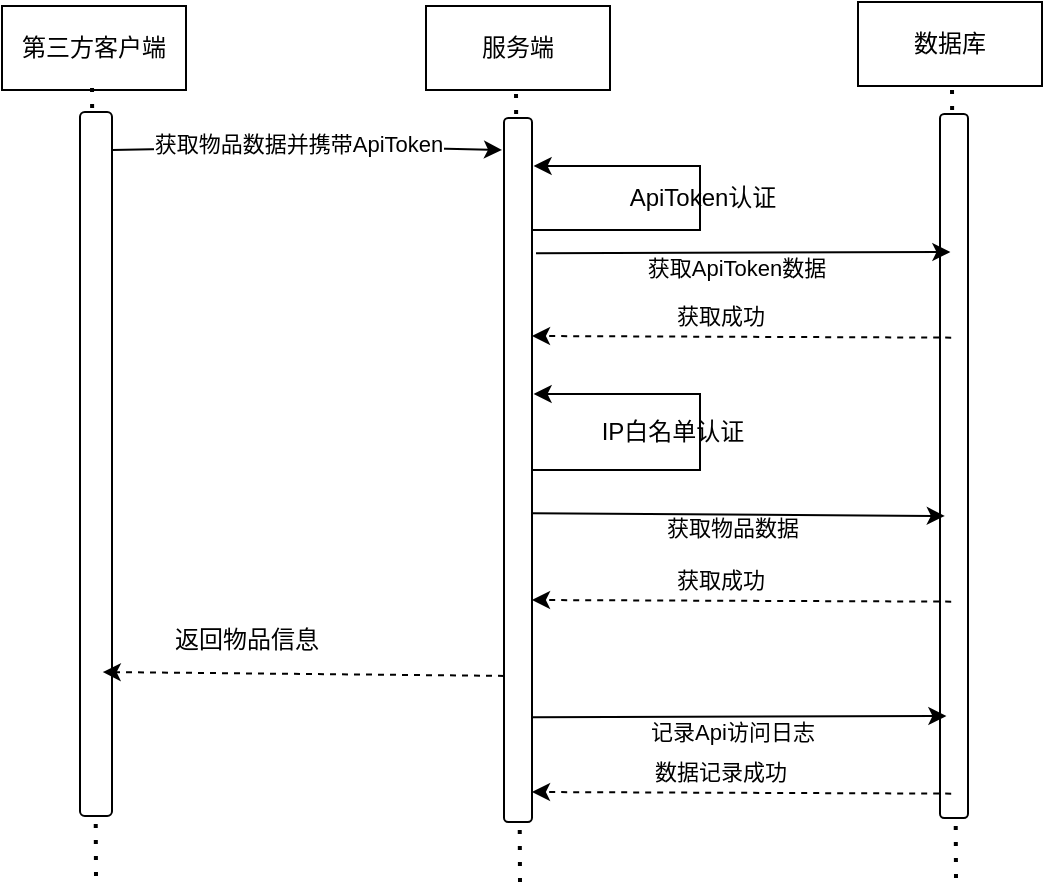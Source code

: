 <mxfile version="26.0.16">
  <diagram name="第 1 页" id="KWmwhhMcyVEOXyKgIDqz">
    <mxGraphModel dx="868" dy="478" grid="0" gridSize="10" guides="1" tooltips="1" connect="1" arrows="1" fold="1" page="0" pageScale="1" pageWidth="827" pageHeight="1169" math="0" shadow="0">
      <root>
        <mxCell id="0" />
        <mxCell id="1" parent="0" />
        <mxCell id="LHpP83h3TlTLteyzTE3w-1" value="第三方客户端" style="rounded=0;whiteSpace=wrap;html=1;" vertex="1" parent="1">
          <mxGeometry x="30" y="98" width="92" height="42" as="geometry" />
        </mxCell>
        <mxCell id="LHpP83h3TlTLteyzTE3w-2" value="" style="endArrow=none;dashed=1;html=1;dashPattern=1 3;strokeWidth=2;rounded=0;" edge="1" parent="1">
          <mxGeometry width="50" height="50" relative="1" as="geometry">
            <mxPoint x="77" y="533" as="sourcePoint" />
            <mxPoint x="75" y="137" as="targetPoint" />
          </mxGeometry>
        </mxCell>
        <mxCell id="LHpP83h3TlTLteyzTE3w-3" value="" style="rounded=1;whiteSpace=wrap;html=1;" vertex="1" parent="1">
          <mxGeometry x="69" y="151" width="16" height="352" as="geometry" />
        </mxCell>
        <mxCell id="LHpP83h3TlTLteyzTE3w-4" value="服务端" style="rounded=0;whiteSpace=wrap;html=1;" vertex="1" parent="1">
          <mxGeometry x="242" y="98" width="92" height="42" as="geometry" />
        </mxCell>
        <mxCell id="LHpP83h3TlTLteyzTE3w-5" value="数据库" style="rounded=0;whiteSpace=wrap;html=1;" vertex="1" parent="1">
          <mxGeometry x="458" y="96" width="92" height="42" as="geometry" />
        </mxCell>
        <mxCell id="LHpP83h3TlTLteyzTE3w-6" value="" style="endArrow=none;dashed=1;html=1;dashPattern=1 3;strokeWidth=2;rounded=0;" edge="1" parent="1">
          <mxGeometry width="50" height="50" relative="1" as="geometry">
            <mxPoint x="289" y="536" as="sourcePoint" />
            <mxPoint x="287" y="140" as="targetPoint" />
          </mxGeometry>
        </mxCell>
        <mxCell id="LHpP83h3TlTLteyzTE3w-7" value="" style="rounded=1;whiteSpace=wrap;html=1;" vertex="1" parent="1">
          <mxGeometry x="281" y="154" width="14" height="352" as="geometry" />
        </mxCell>
        <mxCell id="LHpP83h3TlTLteyzTE3w-8" value="" style="endArrow=none;dashed=1;html=1;dashPattern=1 3;strokeWidth=2;rounded=0;" edge="1" parent="1">
          <mxGeometry width="50" height="50" relative="1" as="geometry">
            <mxPoint x="507" y="534" as="sourcePoint" />
            <mxPoint x="505" y="138" as="targetPoint" />
          </mxGeometry>
        </mxCell>
        <mxCell id="LHpP83h3TlTLteyzTE3w-9" value="" style="rounded=1;whiteSpace=wrap;html=1;" vertex="1" parent="1">
          <mxGeometry x="499" y="152" width="14" height="352" as="geometry" />
        </mxCell>
        <mxCell id="LHpP83h3TlTLteyzTE3w-10" value="" style="endArrow=classic;html=1;rounded=0;exitX=1.013;exitY=0.054;exitDx=0;exitDy=0;exitPerimeter=0;" edge="1" parent="1" source="LHpP83h3TlTLteyzTE3w-3">
          <mxGeometry width="50" height="50" relative="1" as="geometry">
            <mxPoint x="344" y="344" as="sourcePoint" />
            <mxPoint x="280" y="170" as="targetPoint" />
            <Array as="points">
              <mxPoint x="193" y="168" />
            </Array>
          </mxGeometry>
        </mxCell>
        <mxCell id="LHpP83h3TlTLteyzTE3w-11" value="获取物品数据并携带ApiToken" style="edgeLabel;html=1;align=center;verticalAlign=middle;resizable=0;points=[];" vertex="1" connectable="0" parent="LHpP83h3TlTLteyzTE3w-10">
          <mxGeometry x="-0.207" y="2" relative="1" as="geometry">
            <mxPoint x="15" as="offset" />
          </mxGeometry>
        </mxCell>
        <mxCell id="LHpP83h3TlTLteyzTE3w-12" value="" style="endArrow=classic;html=1;rounded=0;exitX=0.986;exitY=0.077;exitDx=0;exitDy=0;exitPerimeter=0;entryX=0.214;entryY=0.081;entryDx=0;entryDy=0;entryPerimeter=0;" edge="1" parent="1">
          <mxGeometry width="50" height="50" relative="1" as="geometry">
            <mxPoint x="297.004" y="221.594" as="sourcePoint" />
            <mxPoint x="504.196" y="221.002" as="targetPoint" />
          </mxGeometry>
        </mxCell>
        <mxCell id="LHpP83h3TlTLteyzTE3w-13" value="获取ApiToken数据" style="edgeLabel;html=1;align=center;verticalAlign=middle;resizable=0;points=[];" vertex="1" connectable="0" parent="LHpP83h3TlTLteyzTE3w-12">
          <mxGeometry x="-0.222" y="-2" relative="1" as="geometry">
            <mxPoint x="19" y="5" as="offset" />
          </mxGeometry>
        </mxCell>
        <mxCell id="LHpP83h3TlTLteyzTE3w-14" value="" style="endArrow=classic;html=1;rounded=0;dashed=1;entryX=0.814;entryY=0.164;entryDx=0;entryDy=0;entryPerimeter=0;exitX=0.214;exitY=0.172;exitDx=0;exitDy=0;exitPerimeter=0;" edge="1" parent="1">
          <mxGeometry width="50" height="50" relative="1" as="geometry">
            <mxPoint x="504.596" y="263.814" as="sourcePoint" />
            <mxPoint x="294.996" y="262.998" as="targetPoint" />
          </mxGeometry>
        </mxCell>
        <mxCell id="LHpP83h3TlTLteyzTE3w-15" value="获取成功" style="edgeLabel;html=1;align=center;verticalAlign=middle;resizable=0;points=[];" vertex="1" connectable="0" parent="LHpP83h3TlTLteyzTE3w-14">
          <mxGeometry x="0.132" y="4" relative="1" as="geometry">
            <mxPoint x="3" y="-15" as="offset" />
          </mxGeometry>
        </mxCell>
        <mxCell id="LHpP83h3TlTLteyzTE3w-16" style="edgeStyle=orthogonalEdgeStyle;rounded=0;orthogonalLoop=1;jettySize=auto;html=1;entryX=1.043;entryY=0.386;entryDx=0;entryDy=0;entryPerimeter=0;exitX=0.986;exitY=0.57;exitDx=0;exitDy=0;exitPerimeter=0;" edge="1" parent="1">
          <mxGeometry relative="1" as="geometry">
            <Array as="points">
              <mxPoint x="295" y="330" />
              <mxPoint x="379" y="330" />
              <mxPoint x="379" y="292" />
            </Array>
            <mxPoint x="295.004" y="356.77" as="sourcePoint" />
            <mxPoint x="295.802" y="292.002" as="targetPoint" />
          </mxGeometry>
        </mxCell>
        <mxCell id="LHpP83h3TlTLteyzTE3w-17" value="IP白名单认证" style="text;html=1;align=center;verticalAlign=middle;resizable=0;points=[];autosize=1;strokeColor=none;fillColor=none;" vertex="1" parent="1">
          <mxGeometry x="320" y="298" width="89" height="26" as="geometry" />
        </mxCell>
        <mxCell id="LHpP83h3TlTLteyzTE3w-18" value="" style="endArrow=classic;html=1;rounded=0;entryX=0.763;entryY=0.631;entryDx=0;entryDy=0;entryPerimeter=0;dashed=1;exitX=0.059;exitY=0.628;exitDx=0;exitDy=0;exitPerimeter=0;" edge="1" parent="1">
          <mxGeometry width="50" height="50" relative="1" as="geometry">
            <mxPoint x="280.996" y="432.946" as="sourcePoint" />
            <mxPoint x="80.378" y="431.002" as="targetPoint" />
          </mxGeometry>
        </mxCell>
        <mxCell id="LHpP83h3TlTLteyzTE3w-19" value="返回物品信息" style="text;html=1;align=center;verticalAlign=middle;resizable=0;points=[];autosize=1;strokeColor=none;fillColor=none;" vertex="1" parent="1">
          <mxGeometry x="107" y="402" width="90" height="26" as="geometry" />
        </mxCell>
        <mxCell id="LHpP83h3TlTLteyzTE3w-23" style="edgeStyle=orthogonalEdgeStyle;rounded=0;orthogonalLoop=1;jettySize=auto;html=1;entryX=1.043;entryY=0.386;entryDx=0;entryDy=0;entryPerimeter=0;exitX=0.986;exitY=0.57;exitDx=0;exitDy=0;exitPerimeter=0;" edge="1" parent="1">
          <mxGeometry relative="1" as="geometry">
            <Array as="points">
              <mxPoint x="295" y="210" />
              <mxPoint x="379" y="210" />
              <mxPoint x="379" y="178" />
            </Array>
            <mxPoint x="295.004" y="242.77" as="sourcePoint" />
            <mxPoint x="295.802" y="178.002" as="targetPoint" />
          </mxGeometry>
        </mxCell>
        <mxCell id="LHpP83h3TlTLteyzTE3w-24" value="ApiToken认证" style="text;html=1;align=center;verticalAlign=middle;resizable=0;points=[];autosize=1;strokeColor=none;fillColor=none;" vertex="1" parent="1">
          <mxGeometry x="334" y="181" width="91" height="26" as="geometry" />
        </mxCell>
        <mxCell id="LHpP83h3TlTLteyzTE3w-26" value="" style="endArrow=classic;html=1;rounded=0;exitX=0.986;exitY=0.077;exitDx=0;exitDy=0;exitPerimeter=0;entryX=0.172;entryY=0.571;entryDx=0;entryDy=0;entryPerimeter=0;" edge="1" parent="1" target="LHpP83h3TlTLteyzTE3w-9">
          <mxGeometry width="50" height="50" relative="1" as="geometry">
            <mxPoint x="295.004" y="351.594" as="sourcePoint" />
            <mxPoint x="502.196" y="351.002" as="targetPoint" />
          </mxGeometry>
        </mxCell>
        <mxCell id="LHpP83h3TlTLteyzTE3w-27" value="获取物品数据" style="edgeLabel;html=1;align=center;verticalAlign=middle;resizable=0;points=[];" vertex="1" connectable="0" parent="LHpP83h3TlTLteyzTE3w-26">
          <mxGeometry x="-0.222" y="-2" relative="1" as="geometry">
            <mxPoint x="19" y="5" as="offset" />
          </mxGeometry>
        </mxCell>
        <mxCell id="LHpP83h3TlTLteyzTE3w-30" value="" style="endArrow=classic;html=1;rounded=0;dashed=1;entryX=0.814;entryY=0.164;entryDx=0;entryDy=0;entryPerimeter=0;exitX=0.214;exitY=0.172;exitDx=0;exitDy=0;exitPerimeter=0;" edge="1" parent="1">
          <mxGeometry width="50" height="50" relative="1" as="geometry">
            <mxPoint x="504.596" y="395.814" as="sourcePoint" />
            <mxPoint x="294.996" y="394.998" as="targetPoint" />
          </mxGeometry>
        </mxCell>
        <mxCell id="LHpP83h3TlTLteyzTE3w-31" value="获取成功" style="edgeLabel;html=1;align=center;verticalAlign=middle;resizable=0;points=[];" vertex="1" connectable="0" parent="LHpP83h3TlTLteyzTE3w-30">
          <mxGeometry x="0.132" y="4" relative="1" as="geometry">
            <mxPoint x="3" y="-15" as="offset" />
          </mxGeometry>
        </mxCell>
        <mxCell id="LHpP83h3TlTLteyzTE3w-33" value="" style="endArrow=classic;html=1;rounded=0;exitX=0.986;exitY=0.077;exitDx=0;exitDy=0;exitPerimeter=0;entryX=0.214;entryY=0.081;entryDx=0;entryDy=0;entryPerimeter=0;" edge="1" parent="1">
          <mxGeometry width="50" height="50" relative="1" as="geometry">
            <mxPoint x="295.004" y="453.594" as="sourcePoint" />
            <mxPoint x="502.196" y="453.002" as="targetPoint" />
          </mxGeometry>
        </mxCell>
        <mxCell id="LHpP83h3TlTLteyzTE3w-34" value="记录Api访问日志" style="edgeLabel;html=1;align=center;verticalAlign=middle;resizable=0;points=[];" vertex="1" connectable="0" parent="LHpP83h3TlTLteyzTE3w-33">
          <mxGeometry x="-0.222" y="-2" relative="1" as="geometry">
            <mxPoint x="19" y="5" as="offset" />
          </mxGeometry>
        </mxCell>
        <mxCell id="LHpP83h3TlTLteyzTE3w-35" value="" style="endArrow=classic;html=1;rounded=0;dashed=1;entryX=0.814;entryY=0.164;entryDx=0;entryDy=0;entryPerimeter=0;exitX=0.214;exitY=0.172;exitDx=0;exitDy=0;exitPerimeter=0;" edge="1" parent="1">
          <mxGeometry width="50" height="50" relative="1" as="geometry">
            <mxPoint x="504.596" y="491.814" as="sourcePoint" />
            <mxPoint x="294.996" y="490.998" as="targetPoint" />
          </mxGeometry>
        </mxCell>
        <mxCell id="LHpP83h3TlTLteyzTE3w-36" value="数据记录成功" style="edgeLabel;html=1;align=center;verticalAlign=middle;resizable=0;points=[];" vertex="1" connectable="0" parent="LHpP83h3TlTLteyzTE3w-35">
          <mxGeometry x="0.132" y="4" relative="1" as="geometry">
            <mxPoint x="3" y="-15" as="offset" />
          </mxGeometry>
        </mxCell>
      </root>
    </mxGraphModel>
  </diagram>
</mxfile>
